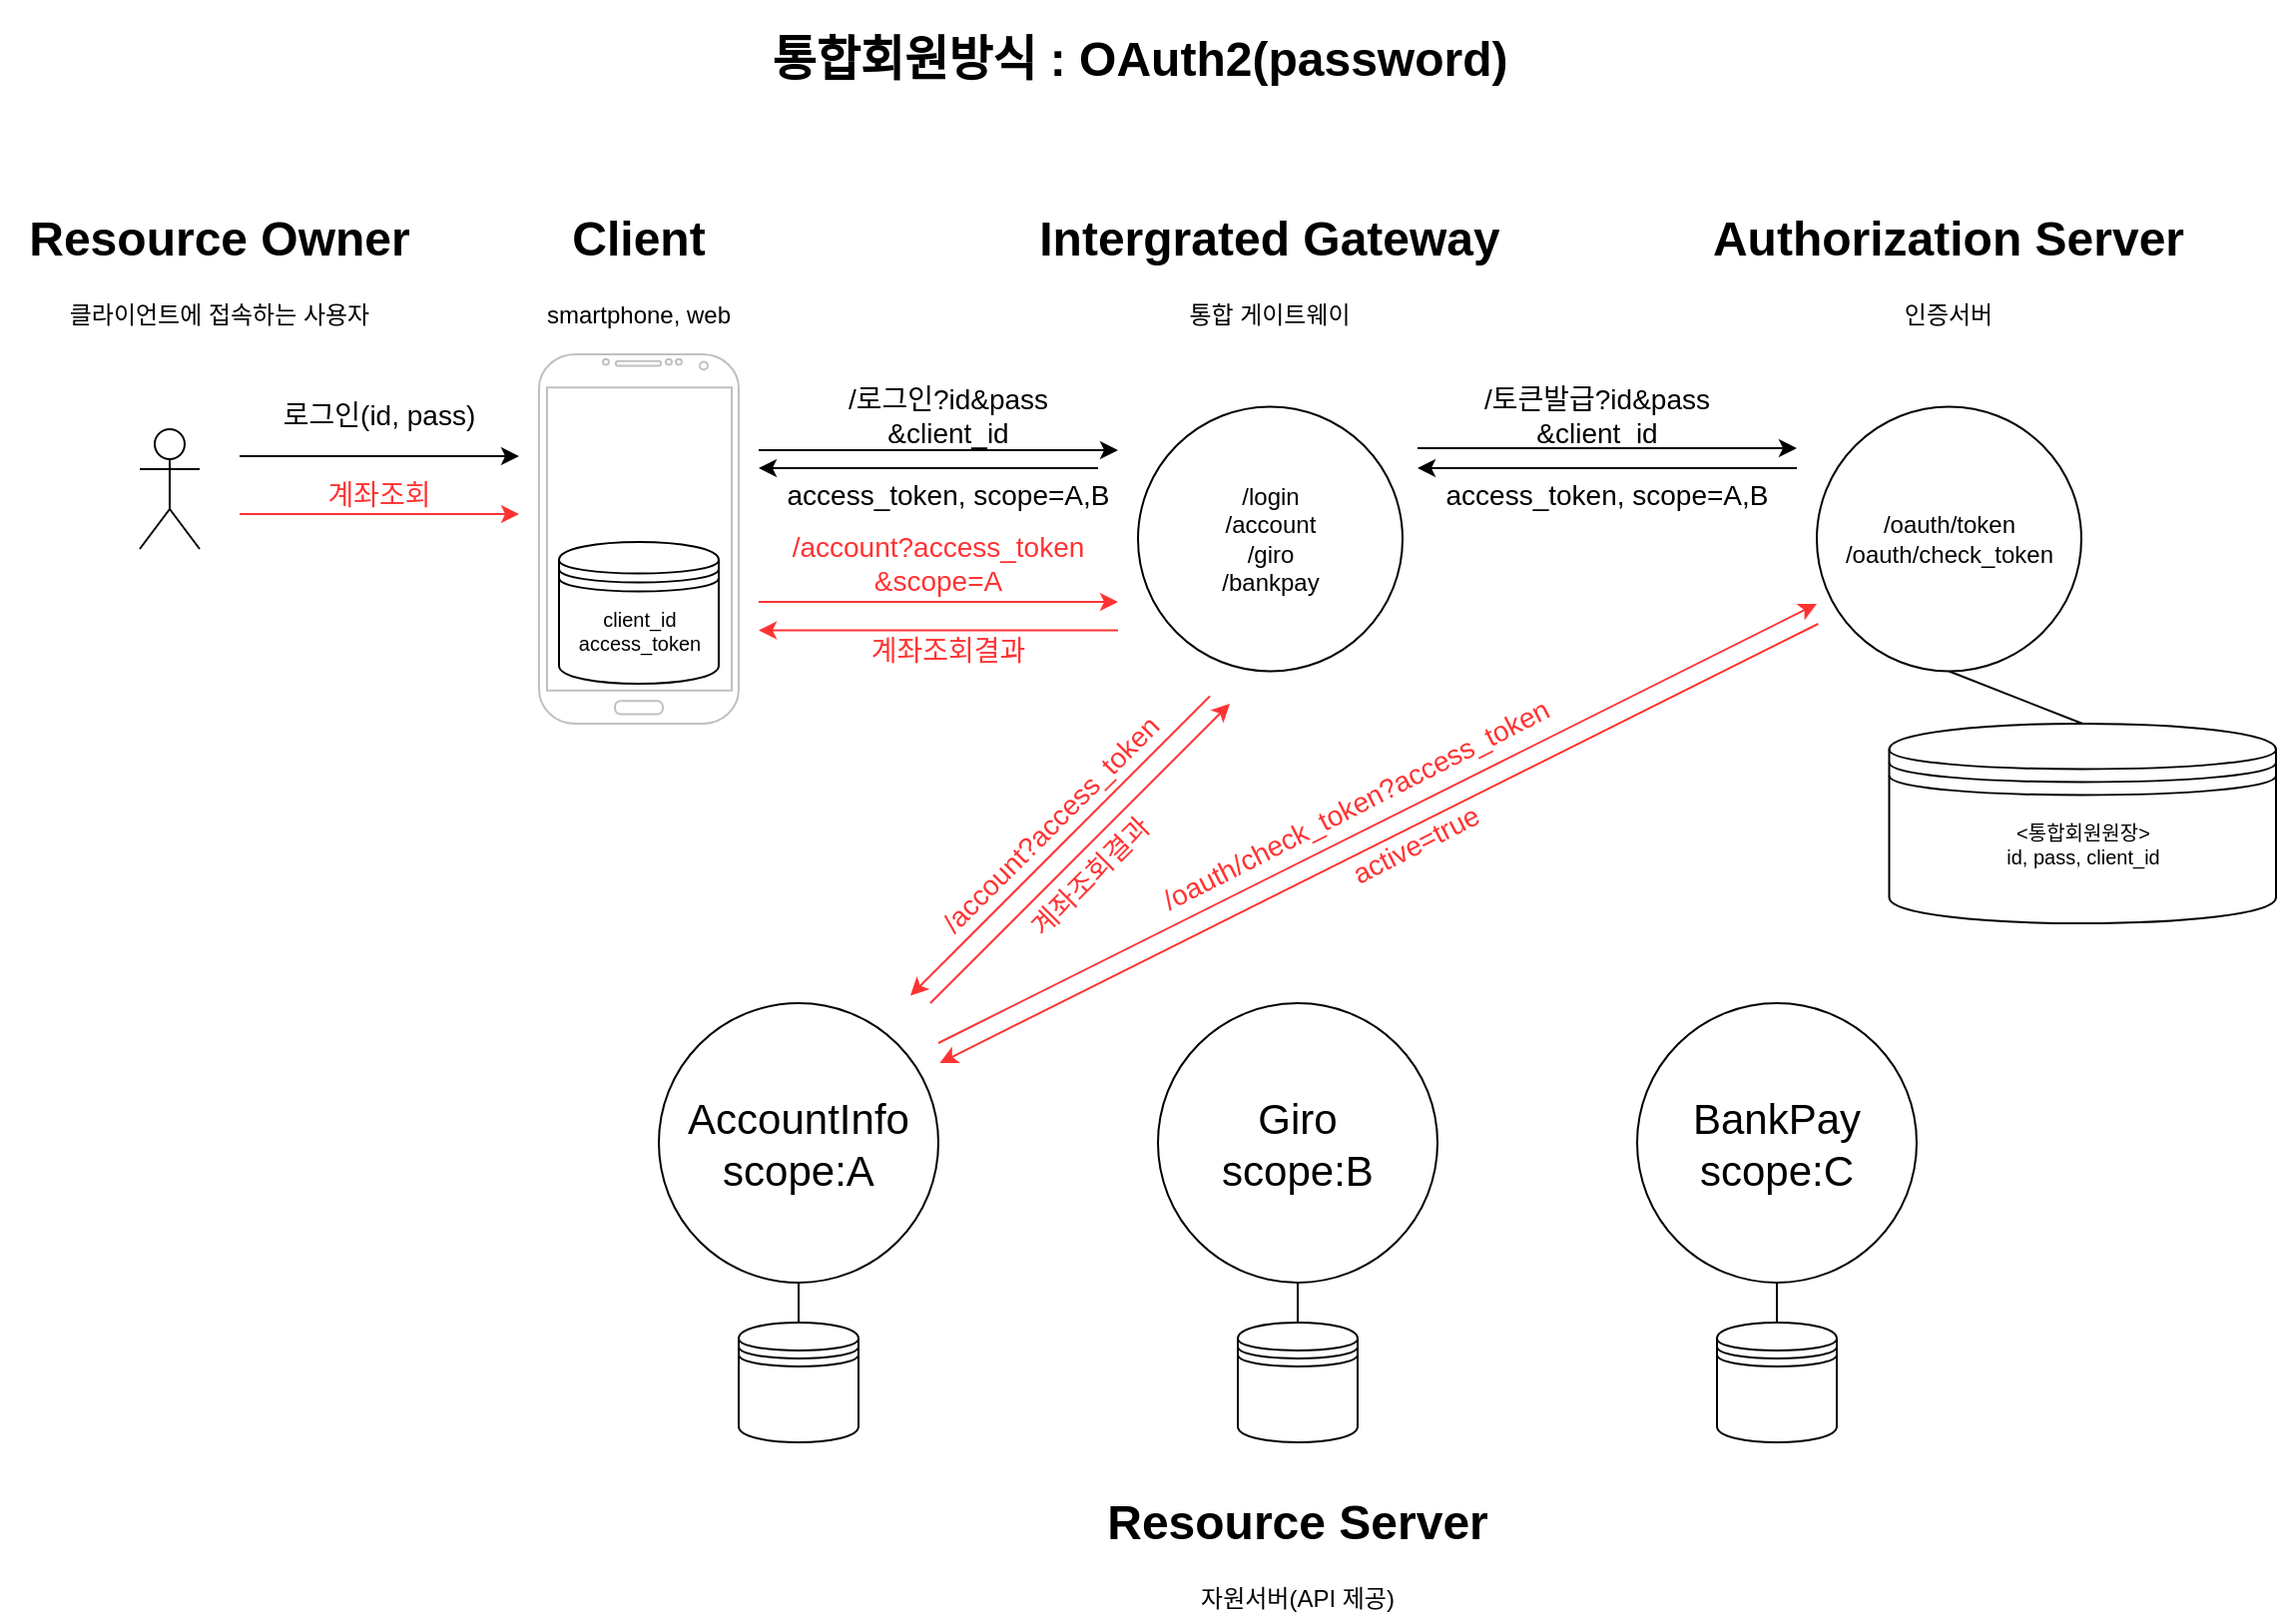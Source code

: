 <mxfile version="12.4.7" type="github" pages="2">
  <diagram id="Zr4NyZuWZwrN4-Bo8Tzz" name="Page-1">
    <mxGraphModel dx="1351" dy="793" grid="1" gridSize="10" guides="1" tooltips="1" connect="1" arrows="1" fold="1" page="1" pageScale="1" pageWidth="1169" pageHeight="827" math="0" shadow="0">
      <root>
        <mxCell id="0"/>
        <mxCell id="1" parent="0"/>
        <mxCell id="vTWQuHcO4zp-v9k4uT0p-1" value="" style="shape=umlActor;verticalLabelPosition=bottom;labelBackgroundColor=#ffffff;verticalAlign=top;html=1;outlineConnect=0;" parent="1" vertex="1">
          <mxGeometry x="84" y="215" width="30" height="60" as="geometry"/>
        </mxCell>
        <mxCell id="vTWQuHcO4zp-v9k4uT0p-2" value="/login&lt;br&gt;/account&lt;br&gt;/giro&lt;br&gt;/bankpay" style="ellipse;whiteSpace=wrap;html=1;aspect=fixed;" parent="1" vertex="1">
          <mxGeometry x="584" y="203.75" width="132.5" height="132.5" as="geometry"/>
        </mxCell>
        <mxCell id="vTWQuHcO4zp-v9k4uT0p-4" value="&lt;h1&gt;Resource Owner&lt;/h1&gt;&lt;p&gt;클라이언트에 접속하는 사용자&lt;/p&gt;" style="text;html=1;strokeColor=none;fillColor=none;spacing=5;spacingTop=-20;whiteSpace=wrap;overflow=hidden;rounded=0;align=center;" parent="1" vertex="1">
          <mxGeometry x="14" y="100" width="220" height="70" as="geometry"/>
        </mxCell>
        <mxCell id="vTWQuHcO4zp-v9k4uT0p-5" value="&lt;h1&gt;Intergrated Gateway&lt;/h1&gt;&lt;p&gt;통합 게이트웨이&lt;/p&gt;" style="text;html=1;strokeColor=none;fillColor=none;spacing=5;spacingTop=-20;whiteSpace=wrap;overflow=hidden;rounded=0;align=center;" parent="1" vertex="1">
          <mxGeometry x="515.25" y="100" width="270" height="70" as="geometry"/>
        </mxCell>
        <mxCell id="flYOupQVGdBc7dxFPT26-1" value="" style="endArrow=classic;html=1;" parent="1" edge="1">
          <mxGeometry width="50" height="50" relative="1" as="geometry">
            <mxPoint x="134" y="228.5" as="sourcePoint"/>
            <mxPoint x="274" y="228.5" as="targetPoint"/>
          </mxGeometry>
        </mxCell>
        <mxCell id="flYOupQVGdBc7dxFPT26-2" value="&lt;font style=&quot;font-size: 21px&quot;&gt;AccountInfo&lt;br&gt;scope:A&lt;br&gt;&lt;/font&gt;" style="ellipse;whiteSpace=wrap;html=1;" parent="1" vertex="1">
          <mxGeometry x="344" y="502.5" width="140" height="140" as="geometry"/>
        </mxCell>
        <mxCell id="flYOupQVGdBc7dxFPT26-3" value="" style="shape=datastore;whiteSpace=wrap;html=1;" parent="1" vertex="1">
          <mxGeometry x="384" y="662.5" width="60" height="60" as="geometry"/>
        </mxCell>
        <mxCell id="Tt6b6GPpEEZbe05YhQ2s-1" value="" style="endArrow=none;html=1;entryX=0.5;entryY=1;entryDx=0;entryDy=0;exitX=0.5;exitY=0;exitDx=0;exitDy=0;" parent="1" source="flYOupQVGdBc7dxFPT26-3" target="flYOupQVGdBc7dxFPT26-2" edge="1">
          <mxGeometry width="50" height="50" relative="1" as="geometry">
            <mxPoint x="24" y="792.5" as="sourcePoint"/>
            <mxPoint x="74" y="742.5" as="targetPoint"/>
          </mxGeometry>
        </mxCell>
        <mxCell id="Tt6b6GPpEEZbe05YhQ2s-2" value="&lt;font style=&quot;font-size: 21px&quot;&gt;Giro&lt;br&gt;scope:B&lt;br&gt;&lt;/font&gt;" style="ellipse;whiteSpace=wrap;html=1;" parent="1" vertex="1">
          <mxGeometry x="594" y="502.5" width="140" height="140" as="geometry"/>
        </mxCell>
        <mxCell id="Tt6b6GPpEEZbe05YhQ2s-3" value="" style="shape=datastore;whiteSpace=wrap;html=1;" parent="1" vertex="1">
          <mxGeometry x="634" y="662.5" width="60" height="60" as="geometry"/>
        </mxCell>
        <mxCell id="Tt6b6GPpEEZbe05YhQ2s-4" value="" style="endArrow=none;html=1;entryX=0.5;entryY=1;entryDx=0;entryDy=0;exitX=0.5;exitY=0;exitDx=0;exitDy=0;" parent="1" source="Tt6b6GPpEEZbe05YhQ2s-3" target="Tt6b6GPpEEZbe05YhQ2s-2" edge="1">
          <mxGeometry width="50" height="50" relative="1" as="geometry">
            <mxPoint x="274" y="792.5" as="sourcePoint"/>
            <mxPoint x="324" y="742.5" as="targetPoint"/>
          </mxGeometry>
        </mxCell>
        <mxCell id="Tt6b6GPpEEZbe05YhQ2s-5" value="&lt;font style=&quot;font-size: 21px&quot;&gt;BankPay&lt;br&gt;scope:C&lt;br&gt;&lt;/font&gt;" style="ellipse;whiteSpace=wrap;html=1;" parent="1" vertex="1">
          <mxGeometry x="834" y="502.5" width="140" height="140" as="geometry"/>
        </mxCell>
        <mxCell id="Tt6b6GPpEEZbe05YhQ2s-6" value="" style="shape=datastore;whiteSpace=wrap;html=1;" parent="1" vertex="1">
          <mxGeometry x="874" y="662.5" width="60" height="60" as="geometry"/>
        </mxCell>
        <mxCell id="Tt6b6GPpEEZbe05YhQ2s-7" value="" style="endArrow=none;html=1;entryX=0.5;entryY=1;entryDx=0;entryDy=0;exitX=0.5;exitY=0;exitDx=0;exitDy=0;" parent="1" source="Tt6b6GPpEEZbe05YhQ2s-6" target="Tt6b6GPpEEZbe05YhQ2s-5" edge="1">
          <mxGeometry width="50" height="50" relative="1" as="geometry">
            <mxPoint x="514" y="792.5" as="sourcePoint"/>
            <mxPoint x="564" y="742.5" as="targetPoint"/>
          </mxGeometry>
        </mxCell>
        <mxCell id="Tt6b6GPpEEZbe05YhQ2s-8" value="로그인(id, pass)" style="text;html=1;strokeColor=none;fillColor=none;align=center;verticalAlign=middle;whiteSpace=wrap;rounded=0;fontSize=14;" parent="1" vertex="1">
          <mxGeometry x="154" y="197.5" width="100" height="20" as="geometry"/>
        </mxCell>
        <mxCell id="Tt6b6GPpEEZbe05YhQ2s-9" value="&lt;h1&gt;Resource Server&lt;/h1&gt;&lt;p&gt;자원서버(API 제공)&lt;/p&gt;" style="text;html=1;strokeColor=none;fillColor=none;spacing=5;spacingTop=-20;whiteSpace=wrap;overflow=hidden;rounded=0;align=center;" parent="1" vertex="1">
          <mxGeometry x="529" y="742.5" width="270" height="70" as="geometry"/>
        </mxCell>
        <mxCell id="Tt6b6GPpEEZbe05YhQ2s-10" value="" style="verticalLabelPosition=bottom;verticalAlign=top;html=1;shadow=0;dashed=0;strokeWidth=1;shape=mxgraph.android.phone2;strokeColor=#c0c0c0;fontSize=14;" parent="1" vertex="1">
          <mxGeometry x="284" y="177.5" width="100" height="185" as="geometry"/>
        </mxCell>
        <mxCell id="Tt6b6GPpEEZbe05YhQ2s-11" value="&lt;h1&gt;Client&lt;/h1&gt;&lt;p&gt;smartphone, web&lt;/p&gt;" style="text;html=1;strokeColor=none;fillColor=none;spacing=5;spacingTop=-20;whiteSpace=wrap;overflow=hidden;rounded=0;align=center;" parent="1" vertex="1">
          <mxGeometry x="229" y="100" width="210" height="70" as="geometry"/>
        </mxCell>
        <mxCell id="Tt6b6GPpEEZbe05YhQ2s-14" value="" style="endArrow=classic;html=1;" parent="1" edge="1">
          <mxGeometry width="50" height="50" relative="1" as="geometry">
            <mxPoint x="394" y="225.5" as="sourcePoint"/>
            <mxPoint x="574" y="225.5" as="targetPoint"/>
          </mxGeometry>
        </mxCell>
        <mxCell id="Tt6b6GPpEEZbe05YhQ2s-15" value="/로그인?id&amp;amp;pass&lt;br&gt;&amp;amp;client_id" style="text;html=1;strokeColor=none;fillColor=none;align=center;verticalAlign=middle;whiteSpace=wrap;rounded=0;fontSize=14;" parent="1" vertex="1">
          <mxGeometry x="434" y="197.5" width="110" height="20" as="geometry"/>
        </mxCell>
        <mxCell id="Tt6b6GPpEEZbe05YhQ2s-18" value="&lt;h1&gt;Authorization Server&lt;/h1&gt;&lt;p&gt;인증서버&lt;/p&gt;" style="text;html=1;strokeColor=none;fillColor=none;spacing=5;spacingTop=-20;whiteSpace=wrap;overflow=hidden;rounded=0;align=center;" parent="1" vertex="1">
          <mxGeometry x="855.25" y="100" width="270" height="70" as="geometry"/>
        </mxCell>
        <mxCell id="Tt6b6GPpEEZbe05YhQ2s-20" value="/토큰발급?id&amp;amp;pass&lt;br&gt;&amp;amp;client_id" style="text;html=1;strokeColor=none;fillColor=none;align=center;verticalAlign=middle;whiteSpace=wrap;rounded=0;fontSize=14;" parent="1" vertex="1">
          <mxGeometry x="734" y="197.5" width="160" height="20" as="geometry"/>
        </mxCell>
        <mxCell id="Tt6b6GPpEEZbe05YhQ2s-21" value="" style="endArrow=classic;html=1;" parent="1" edge="1">
          <mxGeometry width="50" height="50" relative="1" as="geometry">
            <mxPoint x="724" y="224.5" as="sourcePoint"/>
            <mxPoint x="914" y="224.5" as="targetPoint"/>
          </mxGeometry>
        </mxCell>
        <mxCell id="Tt6b6GPpEEZbe05YhQ2s-23" value="" style="endArrow=none;html=1;startArrow=classic;startFill=1;endFill=0;" parent="1" edge="1">
          <mxGeometry width="50" height="50" relative="1" as="geometry">
            <mxPoint x="724" y="234.5" as="sourcePoint"/>
            <mxPoint x="914" y="234.5" as="targetPoint"/>
          </mxGeometry>
        </mxCell>
        <mxCell id="Tt6b6GPpEEZbe05YhQ2s-24" value="access_token, scope=A,B" style="text;html=1;strokeColor=none;fillColor=none;align=center;verticalAlign=middle;whiteSpace=wrap;rounded=0;fontSize=14;" parent="1" vertex="1">
          <mxGeometry x="734" y="237.5" width="170" height="20" as="geometry"/>
        </mxCell>
        <mxCell id="Tt6b6GPpEEZbe05YhQ2s-25" value="" style="endArrow=none;html=1;startArrow=classic;startFill=1;endFill=0;" parent="1" edge="1">
          <mxGeometry width="50" height="50" relative="1" as="geometry">
            <mxPoint x="394" y="234.5" as="sourcePoint"/>
            <mxPoint x="564" y="234.5" as="targetPoint"/>
          </mxGeometry>
        </mxCell>
        <mxCell id="Tt6b6GPpEEZbe05YhQ2s-26" value="access_token, scope=A,B" style="text;html=1;strokeColor=none;fillColor=none;align=center;verticalAlign=middle;whiteSpace=wrap;rounded=0;fontSize=14;" parent="1" vertex="1">
          <mxGeometry x="404" y="237.5" width="170" height="20" as="geometry"/>
        </mxCell>
        <mxCell id="Tt6b6GPpEEZbe05YhQ2s-28" value="/oauth/token&lt;br&gt;/oauth/check_token" style="ellipse;whiteSpace=wrap;html=1;aspect=fixed;" parent="1" vertex="1">
          <mxGeometry x="924" y="203.75" width="132.5" height="132.5" as="geometry"/>
        </mxCell>
        <mxCell id="Tt6b6GPpEEZbe05YhQ2s-29" value="" style="endArrow=classic;html=1;strokeColor=#FF3333;" parent="1" edge="1">
          <mxGeometry width="50" height="50" relative="1" as="geometry">
            <mxPoint x="134" y="257.5" as="sourcePoint"/>
            <mxPoint x="274" y="257.5" as="targetPoint"/>
          </mxGeometry>
        </mxCell>
        <mxCell id="Tt6b6GPpEEZbe05YhQ2s-30" value="계좌조회" style="text;html=1;strokeColor=none;fillColor=none;align=center;verticalAlign=middle;whiteSpace=wrap;rounded=0;fontSize=14;fontColor=#FF3333;" parent="1" vertex="1">
          <mxGeometry x="154" y="237.5" width="100" height="20" as="geometry"/>
        </mxCell>
        <mxCell id="Tt6b6GPpEEZbe05YhQ2s-31" value="" style="endArrow=classic;html=1;strokeColor=#FF3333;" parent="1" edge="1">
          <mxGeometry width="50" height="50" relative="1" as="geometry">
            <mxPoint x="394" y="301.5" as="sourcePoint"/>
            <mxPoint x="574" y="301.5" as="targetPoint"/>
          </mxGeometry>
        </mxCell>
        <mxCell id="Tt6b6GPpEEZbe05YhQ2s-32" value="/account?access_token&lt;br&gt;&amp;amp;scope=A" style="text;html=1;strokeColor=none;fillColor=none;align=center;verticalAlign=middle;whiteSpace=wrap;rounded=0;fontSize=14;fontColor=#FF3333;" parent="1" vertex="1">
          <mxGeometry x="404" y="271.5" width="160" height="20" as="geometry"/>
        </mxCell>
        <mxCell id="Tt6b6GPpEEZbe05YhQ2s-33" value="" style="endArrow=classic;html=1;strokeColor=#FF3333;" parent="1" edge="1">
          <mxGeometry width="50" height="50" relative="1" as="geometry">
            <mxPoint x="620" y="348.75" as="sourcePoint"/>
            <mxPoint x="470" y="498.75" as="targetPoint"/>
          </mxGeometry>
        </mxCell>
        <mxCell id="Tt6b6GPpEEZbe05YhQ2s-34" value="/account?access_token" style="text;html=1;strokeColor=none;fillColor=none;align=center;verticalAlign=middle;whiteSpace=wrap;rounded=0;fontSize=14;fontColor=#FF3333;rotation=-45;" parent="1" vertex="1">
          <mxGeometry x="460" y="402.5" width="160" height="20" as="geometry"/>
        </mxCell>
        <mxCell id="Tt6b6GPpEEZbe05YhQ2s-35" value="" style="endArrow=classic;html=1;strokeColor=#FF3333;" parent="1" edge="1">
          <mxGeometry width="50" height="50" relative="1" as="geometry">
            <mxPoint x="484" y="522.5" as="sourcePoint"/>
            <mxPoint x="924" y="302.5" as="targetPoint"/>
          </mxGeometry>
        </mxCell>
        <mxCell id="Tt6b6GPpEEZbe05YhQ2s-36" value="/oauth/check_token?access_token" style="text;html=1;strokeColor=none;fillColor=none;align=center;verticalAlign=middle;whiteSpace=wrap;rounded=0;fontSize=14;fontColor=#FF3333;rotation=333;" parent="1" vertex="1">
          <mxGeometry x="564" y="392.5" width="258.2" height="20" as="geometry"/>
        </mxCell>
        <mxCell id="Tt6b6GPpEEZbe05YhQ2s-37" value="" style="shape=datastore;whiteSpace=wrap;html=1;" parent="1" vertex="1">
          <mxGeometry x="960.25" y="362.5" width="193.75" height="100" as="geometry"/>
        </mxCell>
        <mxCell id="Tt6b6GPpEEZbe05YhQ2s-41" value="" style="endArrow=none;html=1;strokeColor=#000000;fontSize=14;fontColor=#FF3333;entryX=0.5;entryY=1;entryDx=0;entryDy=0;exitX=0.5;exitY=0;exitDx=0;exitDy=0;" parent="1" source="Tt6b6GPpEEZbe05YhQ2s-37" target="Tt6b6GPpEEZbe05YhQ2s-28" edge="1">
          <mxGeometry width="50" height="50" relative="1" as="geometry">
            <mxPoint x="1084" y="482.5" as="sourcePoint"/>
            <mxPoint x="1134" y="432.5" as="targetPoint"/>
          </mxGeometry>
        </mxCell>
        <mxCell id="Tt6b6GPpEEZbe05YhQ2s-44" value="" style="shape=datastore;whiteSpace=wrap;html=1;" parent="1" vertex="1">
          <mxGeometry x="294" y="271.5" width="80" height="71" as="geometry"/>
        </mxCell>
        <mxCell id="Tt6b6GPpEEZbe05YhQ2s-42" value="client_id&lt;br style=&quot;font-size: 10px&quot;&gt;access_token" style="text;html=1;align=center;verticalAlign=middle;resizable=0;points=[];autosize=1;fontSize=10;fontColor=#000000;" parent="1" vertex="1">
          <mxGeometry x="294" y="301.25" width="80" height="30" as="geometry"/>
        </mxCell>
        <mxCell id="Tt6b6GPpEEZbe05YhQ2s-46" value="" style="endArrow=none;html=1;strokeColor=#FF3333;startArrow=classic;startFill=1;endFill=0;" parent="1" edge="1">
          <mxGeometry width="50" height="50" relative="1" as="geometry">
            <mxPoint x="484.7" y="532.5" as="sourcePoint"/>
            <mxPoint x="924.7" y="312.5" as="targetPoint"/>
          </mxGeometry>
        </mxCell>
        <mxCell id="Tt6b6GPpEEZbe05YhQ2s-47" value="active=true" style="text;html=1;strokeColor=none;fillColor=none;align=center;verticalAlign=middle;whiteSpace=wrap;rounded=0;fontSize=14;fontColor=#FF3333;rotation=333;" parent="1" vertex="1">
          <mxGeometry x="594.0" y="412.5" width="258.2" height="20" as="geometry"/>
        </mxCell>
        <mxCell id="Tt6b6GPpEEZbe05YhQ2s-48" value="" style="endArrow=none;html=1;strokeColor=#FF3333;startArrow=classic;startFill=1;endFill=0;" parent="1" edge="1">
          <mxGeometry width="50" height="50" relative="1" as="geometry">
            <mxPoint x="630" y="352.5" as="sourcePoint"/>
            <mxPoint x="480" y="502.5" as="targetPoint"/>
          </mxGeometry>
        </mxCell>
        <mxCell id="Tt6b6GPpEEZbe05YhQ2s-49" value="계좌조회결과" style="text;html=1;strokeColor=none;fillColor=none;align=center;verticalAlign=middle;whiteSpace=wrap;rounded=0;fontSize=14;fontColor=#FF3333;rotation=-45;" parent="1" vertex="1">
          <mxGeometry x="480" y="428.75" width="160" height="20" as="geometry"/>
        </mxCell>
        <mxCell id="Tt6b6GPpEEZbe05YhQ2s-50" value="" style="endArrow=none;html=1;strokeColor=#FF3333;startArrow=classic;startFill=1;endFill=0;" parent="1" edge="1">
          <mxGeometry width="50" height="50" relative="1" as="geometry">
            <mxPoint x="394" y="315.75" as="sourcePoint"/>
            <mxPoint x="574" y="315.75" as="targetPoint"/>
          </mxGeometry>
        </mxCell>
        <mxCell id="Tt6b6GPpEEZbe05YhQ2s-51" value="계좌조회결과" style="text;html=1;strokeColor=none;fillColor=none;align=center;verticalAlign=middle;whiteSpace=wrap;rounded=0;fontSize=14;fontColor=#FF3333;rotation=0;" parent="1" vertex="1">
          <mxGeometry x="409" y="316.25" width="160" height="20" as="geometry"/>
        </mxCell>
        <mxCell id="Tt6b6GPpEEZbe05YhQ2s-54" value="&amp;lt;통합회원원장&amp;gt;&lt;br&gt;id, pass, client_id" style="text;html=1;align=center;verticalAlign=middle;resizable=0;points=[];autosize=1;fontSize=10;fontColor=#000000;" parent="1" vertex="1">
          <mxGeometry x="1012.13" y="407.5" width="90" height="30" as="geometry"/>
        </mxCell>
        <mxCell id="DragAdTj5uJDTaWAJQ41-1" value="&lt;h1&gt;통합회원방식 : OAuth2(password)&lt;/h1&gt;" style="text;html=1;strokeColor=none;fillColor=none;spacing=5;spacingTop=-20;whiteSpace=wrap;overflow=hidden;rounded=0;align=center;" vertex="1" parent="1">
          <mxGeometry x="50" y="10" width="1070" height="40" as="geometry"/>
        </mxCell>
      </root>
    </mxGraphModel>
  </diagram>
  <diagram id="6kIry_ZTuOQ8hVfWkPwG" name="Page-2">
    <mxGraphModel dx="1351" dy="793" grid="1" gridSize="10" guides="1" tooltips="1" connect="1" arrows="1" fold="1" page="1" pageScale="1" pageWidth="1169" pageHeight="827" math="0" shadow="0">
      <root>
        <mxCell id="FCXkg0xHEydb4JbvTCM6-0"/>
        <mxCell id="FCXkg0xHEydb4JbvTCM6-1" parent="FCXkg0xHEydb4JbvTCM6-0"/>
        <mxCell id="TMfHs88OykwTKwHR8r_x-0" value="" style="shape=umlActor;verticalLabelPosition=bottom;labelBackgroundColor=#ffffff;verticalAlign=top;html=1;outlineConnect=0;" vertex="1" parent="FCXkg0xHEydb4JbvTCM6-1">
          <mxGeometry x="84" y="215" width="30" height="60" as="geometry"/>
        </mxCell>
        <mxCell id="TMfHs88OykwTKwHR8r_x-1" value="/account&lt;br&gt;/giro&lt;br&gt;/bankpay" style="ellipse;whiteSpace=wrap;html=1;aspect=fixed;" vertex="1" parent="FCXkg0xHEydb4JbvTCM6-1">
          <mxGeometry x="584" y="203.75" width="132.5" height="132.5" as="geometry"/>
        </mxCell>
        <mxCell id="TMfHs88OykwTKwHR8r_x-2" value="&lt;h1&gt;Resource Owner&lt;/h1&gt;&lt;p&gt;클라이언트에 접속하는 사용자&lt;/p&gt;" style="text;html=1;strokeColor=none;fillColor=none;spacing=5;spacingTop=-20;whiteSpace=wrap;overflow=hidden;rounded=0;align=center;" vertex="1" parent="FCXkg0xHEydb4JbvTCM6-1">
          <mxGeometry x="14" y="100" width="220" height="70" as="geometry"/>
        </mxCell>
        <mxCell id="TMfHs88OykwTKwHR8r_x-3" value="&lt;h1&gt;Intergrated Gateway&lt;/h1&gt;&lt;p&gt;통합 게이트웨이&lt;/p&gt;" style="text;html=1;strokeColor=none;fillColor=none;spacing=5;spacingTop=-20;whiteSpace=wrap;overflow=hidden;rounded=0;align=center;" vertex="1" parent="FCXkg0xHEydb4JbvTCM6-1">
          <mxGeometry x="515.25" y="100" width="270" height="70" as="geometry"/>
        </mxCell>
        <mxCell id="TMfHs88OykwTKwHR8r_x-4" value="" style="endArrow=classic;html=1;" edge="1" parent="FCXkg0xHEydb4JbvTCM6-1">
          <mxGeometry width="50" height="50" relative="1" as="geometry">
            <mxPoint x="134" y="228.5" as="sourcePoint"/>
            <mxPoint x="274" y="228.5" as="targetPoint"/>
          </mxGeometry>
        </mxCell>
        <mxCell id="TMfHs88OykwTKwHR8r_x-5" value="&lt;font style=&quot;font-size: 21px&quot;&gt;AccountInfo&lt;br&gt;scope:A&lt;br&gt;&lt;/font&gt;" style="ellipse;whiteSpace=wrap;html=1;" vertex="1" parent="FCXkg0xHEydb4JbvTCM6-1">
          <mxGeometry x="344" y="502.5" width="140" height="140" as="geometry"/>
        </mxCell>
        <mxCell id="TMfHs88OykwTKwHR8r_x-6" value="" style="shape=datastore;whiteSpace=wrap;html=1;" vertex="1" parent="FCXkg0xHEydb4JbvTCM6-1">
          <mxGeometry x="384" y="662.5" width="60" height="60" as="geometry"/>
        </mxCell>
        <mxCell id="TMfHs88OykwTKwHR8r_x-7" value="" style="endArrow=none;html=1;entryX=0.5;entryY=1;entryDx=0;entryDy=0;exitX=0.5;exitY=0;exitDx=0;exitDy=0;" edge="1" parent="FCXkg0xHEydb4JbvTCM6-1" source="TMfHs88OykwTKwHR8r_x-6" target="TMfHs88OykwTKwHR8r_x-5">
          <mxGeometry width="50" height="50" relative="1" as="geometry">
            <mxPoint x="24" y="792.5" as="sourcePoint"/>
            <mxPoint x="74" y="742.5" as="targetPoint"/>
          </mxGeometry>
        </mxCell>
        <mxCell id="TMfHs88OykwTKwHR8r_x-8" value="&lt;font style=&quot;font-size: 21px&quot;&gt;Giro&lt;br&gt;scope:B&lt;br&gt;&lt;/font&gt;" style="ellipse;whiteSpace=wrap;html=1;" vertex="1" parent="FCXkg0xHEydb4JbvTCM6-1">
          <mxGeometry x="594" y="502.5" width="140" height="140" as="geometry"/>
        </mxCell>
        <mxCell id="TMfHs88OykwTKwHR8r_x-9" value="" style="shape=datastore;whiteSpace=wrap;html=1;" vertex="1" parent="FCXkg0xHEydb4JbvTCM6-1">
          <mxGeometry x="634" y="662.5" width="60" height="60" as="geometry"/>
        </mxCell>
        <mxCell id="TMfHs88OykwTKwHR8r_x-10" value="" style="endArrow=none;html=1;entryX=0.5;entryY=1;entryDx=0;entryDy=0;exitX=0.5;exitY=0;exitDx=0;exitDy=0;" edge="1" parent="FCXkg0xHEydb4JbvTCM6-1" source="TMfHs88OykwTKwHR8r_x-9" target="TMfHs88OykwTKwHR8r_x-8">
          <mxGeometry width="50" height="50" relative="1" as="geometry">
            <mxPoint x="274" y="792.5" as="sourcePoint"/>
            <mxPoint x="324" y="742.5" as="targetPoint"/>
          </mxGeometry>
        </mxCell>
        <mxCell id="TMfHs88OykwTKwHR8r_x-11" value="&lt;font style=&quot;font-size: 21px&quot;&gt;BankPay&lt;br&gt;scope:C&lt;br&gt;&lt;/font&gt;" style="ellipse;whiteSpace=wrap;html=1;" vertex="1" parent="FCXkg0xHEydb4JbvTCM6-1">
          <mxGeometry x="834" y="502.5" width="140" height="140" as="geometry"/>
        </mxCell>
        <mxCell id="TMfHs88OykwTKwHR8r_x-12" value="" style="shape=datastore;whiteSpace=wrap;html=1;" vertex="1" parent="FCXkg0xHEydb4JbvTCM6-1">
          <mxGeometry x="874" y="662.5" width="60" height="60" as="geometry"/>
        </mxCell>
        <mxCell id="TMfHs88OykwTKwHR8r_x-13" value="" style="endArrow=none;html=1;entryX=0.5;entryY=1;entryDx=0;entryDy=0;exitX=0.5;exitY=0;exitDx=0;exitDy=0;" edge="1" parent="FCXkg0xHEydb4JbvTCM6-1" source="TMfHs88OykwTKwHR8r_x-12" target="TMfHs88OykwTKwHR8r_x-11">
          <mxGeometry width="50" height="50" relative="1" as="geometry">
            <mxPoint x="514" y="792.5" as="sourcePoint"/>
            <mxPoint x="564" y="742.5" as="targetPoint"/>
          </mxGeometry>
        </mxCell>
        <mxCell id="TMfHs88OykwTKwHR8r_x-14" value="로그인(id, pass)" style="text;html=1;strokeColor=none;fillColor=none;align=center;verticalAlign=middle;whiteSpace=wrap;rounded=0;fontSize=14;" vertex="1" parent="FCXkg0xHEydb4JbvTCM6-1">
          <mxGeometry x="154" y="197.5" width="100" height="20" as="geometry"/>
        </mxCell>
        <mxCell id="TMfHs88OykwTKwHR8r_x-15" value="&lt;h1&gt;Resource Server&lt;/h1&gt;&lt;p&gt;자원서버(API 제공)&lt;/p&gt;" style="text;html=1;strokeColor=none;fillColor=none;spacing=5;spacingTop=-20;whiteSpace=wrap;overflow=hidden;rounded=0;align=center;" vertex="1" parent="FCXkg0xHEydb4JbvTCM6-1">
          <mxGeometry x="529" y="742.5" width="270" height="70" as="geometry"/>
        </mxCell>
        <mxCell id="TMfHs88OykwTKwHR8r_x-16" value="" style="verticalLabelPosition=bottom;verticalAlign=top;html=1;shadow=0;dashed=0;strokeWidth=1;shape=mxgraph.android.phone2;strokeColor=#c0c0c0;fontSize=14;" vertex="1" parent="FCXkg0xHEydb4JbvTCM6-1">
          <mxGeometry x="284" y="177.5" width="100" height="185" as="geometry"/>
        </mxCell>
        <mxCell id="TMfHs88OykwTKwHR8r_x-17" value="&lt;h1&gt;Client&lt;/h1&gt;&lt;p&gt;smartphone, web&lt;/p&gt;" style="text;html=1;strokeColor=none;fillColor=none;spacing=5;spacingTop=-20;whiteSpace=wrap;overflow=hidden;rounded=0;align=center;" vertex="1" parent="FCXkg0xHEydb4JbvTCM6-1">
          <mxGeometry x="229" y="100" width="210" height="70" as="geometry"/>
        </mxCell>
        <mxCell id="TMfHs88OykwTKwHR8r_x-18" value="" style="endArrow=classic;html=1;" edge="1" parent="FCXkg0xHEydb4JbvTCM6-1">
          <mxGeometry width="50" height="50" relative="1" as="geometry">
            <mxPoint x="394" y="225.5" as="sourcePoint"/>
            <mxPoint x="574" y="225.5" as="targetPoint"/>
          </mxGeometry>
        </mxCell>
        <mxCell id="TMfHs88OykwTKwHR8r_x-19" value="/로그인?id&amp;amp;pass&lt;br&gt;&amp;amp;client_id&amp;amp;client_secret" style="text;html=1;strokeColor=none;fillColor=none;align=center;verticalAlign=middle;whiteSpace=wrap;rounded=0;fontSize=14;" vertex="1" parent="FCXkg0xHEydb4JbvTCM6-1">
          <mxGeometry x="434" y="197.5" width="110" height="20" as="geometry"/>
        </mxCell>
        <mxCell id="TMfHs88OykwTKwHR8r_x-21" value="/토큰발급?&lt;br&gt;client_id&amp;amp;client_secret" style="text;html=1;strokeColor=none;fillColor=none;align=center;verticalAlign=middle;whiteSpace=wrap;rounded=0;fontSize=14;" vertex="1" parent="FCXkg0xHEydb4JbvTCM6-1">
          <mxGeometry x="734" y="197.5" width="160" height="20" as="geometry"/>
        </mxCell>
        <mxCell id="TMfHs88OykwTKwHR8r_x-22" value="" style="endArrow=classic;html=1;" edge="1" parent="FCXkg0xHEydb4JbvTCM6-1">
          <mxGeometry width="50" height="50" relative="1" as="geometry">
            <mxPoint x="724" y="224.5" as="sourcePoint"/>
            <mxPoint x="914" y="224.5" as="targetPoint"/>
          </mxGeometry>
        </mxCell>
        <mxCell id="TMfHs88OykwTKwHR8r_x-23" value="" style="endArrow=none;html=1;startArrow=classic;startFill=1;endFill=0;" edge="1" parent="FCXkg0xHEydb4JbvTCM6-1">
          <mxGeometry width="50" height="50" relative="1" as="geometry">
            <mxPoint x="724" y="234.5" as="sourcePoint"/>
            <mxPoint x="914" y="234.5" as="targetPoint"/>
          </mxGeometry>
        </mxCell>
        <mxCell id="TMfHs88OykwTKwHR8r_x-24" value="access_token, scope=A,B" style="text;html=1;strokeColor=none;fillColor=none;align=center;verticalAlign=middle;whiteSpace=wrap;rounded=0;fontSize=14;" vertex="1" parent="FCXkg0xHEydb4JbvTCM6-1">
          <mxGeometry x="734" y="237.5" width="170" height="20" as="geometry"/>
        </mxCell>
        <mxCell id="TMfHs88OykwTKwHR8r_x-25" value="" style="endArrow=none;html=1;startArrow=classic;startFill=1;endFill=0;" edge="1" parent="FCXkg0xHEydb4JbvTCM6-1">
          <mxGeometry width="50" height="50" relative="1" as="geometry">
            <mxPoint x="394" y="234.5" as="sourcePoint"/>
            <mxPoint x="564" y="234.5" as="targetPoint"/>
          </mxGeometry>
        </mxCell>
        <mxCell id="TMfHs88OykwTKwHR8r_x-26" value="access_token, scope=A,B" style="text;html=1;strokeColor=none;fillColor=none;align=center;verticalAlign=middle;whiteSpace=wrap;rounded=0;fontSize=14;" vertex="1" parent="FCXkg0xHEydb4JbvTCM6-1">
          <mxGeometry x="404" y="237.5" width="170" height="20" as="geometry"/>
        </mxCell>
        <mxCell id="TMfHs88OykwTKwHR8r_x-27" value="auth&lt;br&gt;module" style="ellipse;whiteSpace=wrap;html=1;aspect=fixed;" vertex="1" parent="FCXkg0xHEydb4JbvTCM6-1">
          <mxGeometry x="920" y="207.75" width="75" height="75" as="geometry"/>
        </mxCell>
        <mxCell id="TMfHs88OykwTKwHR8r_x-28" value="" style="endArrow=classic;html=1;strokeColor=#FF3333;" edge="1" parent="FCXkg0xHEydb4JbvTCM6-1">
          <mxGeometry width="50" height="50" relative="1" as="geometry">
            <mxPoint x="134" y="257.5" as="sourcePoint"/>
            <mxPoint x="274" y="257.5" as="targetPoint"/>
          </mxGeometry>
        </mxCell>
        <mxCell id="TMfHs88OykwTKwHR8r_x-29" value="계좌조회" style="text;html=1;strokeColor=none;fillColor=none;align=center;verticalAlign=middle;whiteSpace=wrap;rounded=0;fontSize=14;fontColor=#FF3333;" vertex="1" parent="FCXkg0xHEydb4JbvTCM6-1">
          <mxGeometry x="154" y="237.5" width="100" height="20" as="geometry"/>
        </mxCell>
        <mxCell id="TMfHs88OykwTKwHR8r_x-30" value="" style="endArrow=classic;html=1;strokeColor=#FF3333;" edge="1" parent="FCXkg0xHEydb4JbvTCM6-1">
          <mxGeometry width="50" height="50" relative="1" as="geometry">
            <mxPoint x="394" y="301.5" as="sourcePoint"/>
            <mxPoint x="574" y="301.5" as="targetPoint"/>
          </mxGeometry>
        </mxCell>
        <mxCell id="TMfHs88OykwTKwHR8r_x-31" value="/account?access_token&lt;br&gt;&amp;amp;scope=A" style="text;html=1;strokeColor=none;fillColor=none;align=center;verticalAlign=middle;whiteSpace=wrap;rounded=0;fontSize=14;fontColor=#FF3333;" vertex="1" parent="FCXkg0xHEydb4JbvTCM6-1">
          <mxGeometry x="404" y="271.5" width="160" height="20" as="geometry"/>
        </mxCell>
        <mxCell id="TMfHs88OykwTKwHR8r_x-36" value="" style="shape=datastore;whiteSpace=wrap;html=1;" vertex="1" parent="FCXkg0xHEydb4JbvTCM6-1">
          <mxGeometry x="927.62" y="297.75" width="59.75" height="57.5" as="geometry"/>
        </mxCell>
        <mxCell id="TMfHs88OykwTKwHR8r_x-37" value="" style="endArrow=none;html=1;strokeColor=#000000;fontSize=14;fontColor=#FF3333;entryX=0.5;entryY=1;entryDx=0;entryDy=0;exitX=0.5;exitY=0;exitDx=0;exitDy=0;" edge="1" parent="FCXkg0xHEydb4JbvTCM6-1" source="TMfHs88OykwTKwHR8r_x-36" target="TMfHs88OykwTKwHR8r_x-27">
          <mxGeometry width="50" height="50" relative="1" as="geometry">
            <mxPoint x="1302.5" y="415.25" as="sourcePoint"/>
            <mxPoint x="1352.5" y="365.25" as="targetPoint"/>
          </mxGeometry>
        </mxCell>
        <mxCell id="TMfHs88OykwTKwHR8r_x-38" value="" style="shape=datastore;whiteSpace=wrap;html=1;" vertex="1" parent="FCXkg0xHEydb4JbvTCM6-1">
          <mxGeometry x="294" y="271.5" width="80" height="71" as="geometry"/>
        </mxCell>
        <mxCell id="TMfHs88OykwTKwHR8r_x-39" value="client_id&lt;br style=&quot;font-size: 10px;&quot;&gt;client_secret&lt;br style=&quot;font-size: 10px;&quot;&gt;access_token" style="text;html=1;align=center;verticalAlign=middle;resizable=0;points=[];autosize=1;fontSize=10;fontColor=#000000;" vertex="1" parent="FCXkg0xHEydb4JbvTCM6-1">
          <mxGeometry x="294" y="296.25" width="80" height="40" as="geometry"/>
        </mxCell>
        <mxCell id="TMfHs88OykwTKwHR8r_x-44" value="" style="endArrow=none;html=1;strokeColor=#FF3333;startArrow=classic;startFill=1;endFill=0;" edge="1" parent="FCXkg0xHEydb4JbvTCM6-1">
          <mxGeometry width="50" height="50" relative="1" as="geometry">
            <mxPoint x="394" y="315.75" as="sourcePoint"/>
            <mxPoint x="574" y="315.75" as="targetPoint"/>
          </mxGeometry>
        </mxCell>
        <mxCell id="TMfHs88OykwTKwHR8r_x-45" value="계좌조회결과" style="text;html=1;strokeColor=none;fillColor=none;align=center;verticalAlign=middle;whiteSpace=wrap;rounded=0;fontSize=14;fontColor=#FF3333;rotation=0;" vertex="1" parent="FCXkg0xHEydb4JbvTCM6-1">
          <mxGeometry x="409" y="316.25" width="160" height="20" as="geometry"/>
        </mxCell>
        <mxCell id="TMfHs88OykwTKwHR8r_x-46" value="&amp;lt;client 인증&amp;gt;&lt;br&gt;client_id, &lt;br&gt;client_secret" style="text;html=1;align=center;verticalAlign=middle;resizable=0;points=[];autosize=1;fontSize=10;fontColor=#000000;" vertex="1" parent="FCXkg0xHEydb4JbvTCM6-1">
          <mxGeometry x="922.5" y="314.63" width="70" height="40" as="geometry"/>
        </mxCell>
        <mxCell id="TMfHs88OykwTKwHR8r_x-47" value="&lt;h1&gt;개별회원방식 : OAuth2(client credential)&lt;/h1&gt;" style="text;html=1;strokeColor=none;fillColor=none;spacing=5;spacingTop=-20;whiteSpace=wrap;overflow=hidden;rounded=0;align=center;" vertex="1" parent="FCXkg0xHEydb4JbvTCM6-1">
          <mxGeometry x="50" y="10" width="1070" height="40" as="geometry"/>
        </mxCell>
        <mxCell id="MqV3amuKyG9lmNmEs_q5-0" value="" style="endArrow=classic;html=1;strokeColor=#FF3333;" edge="1" parent="FCXkg0xHEydb4JbvTCM6-1">
          <mxGeometry width="50" height="50" relative="1" as="geometry">
            <mxPoint x="620" y="348.75" as="sourcePoint"/>
            <mxPoint x="470" y="498.75" as="targetPoint"/>
          </mxGeometry>
        </mxCell>
        <mxCell id="MqV3amuKyG9lmNmEs_q5-2" value="" style="endArrow=none;html=1;strokeColor=#FF3333;startArrow=classic;startFill=1;endFill=0;" edge="1" parent="FCXkg0xHEydb4JbvTCM6-1">
          <mxGeometry width="50" height="50" relative="1" as="geometry">
            <mxPoint x="630" y="352.5" as="sourcePoint"/>
            <mxPoint x="480" y="502.5" as="targetPoint"/>
          </mxGeometry>
        </mxCell>
        <mxCell id="MqV3amuKyG9lmNmEs_q5-3" value="계좌조회결과" style="text;html=1;strokeColor=none;fillColor=none;align=center;verticalAlign=middle;whiteSpace=wrap;rounded=0;fontSize=14;fontColor=#FF3333;rotation=-45;" vertex="1" parent="FCXkg0xHEydb4JbvTCM6-1">
          <mxGeometry x="480" y="428.75" width="160" height="20" as="geometry"/>
        </mxCell>
        <mxCell id="T5w1FK1NTApYSyqv9Aes-0" value="/account?access_token" style="text;html=1;strokeColor=none;fillColor=none;align=center;verticalAlign=middle;whiteSpace=wrap;rounded=0;fontSize=14;fontColor=#FF3333;rotation=-45;" vertex="1" parent="FCXkg0xHEydb4JbvTCM6-1">
          <mxGeometry x="460" y="402.5" width="160" height="20" as="geometry"/>
        </mxCell>
        <mxCell id="T5w1FK1NTApYSyqv9Aes-3" value="" style="endArrow=classic;html=1;strokeColor=#000000;fontColor=#000000;" edge="1" parent="FCXkg0xHEydb4JbvTCM6-1">
          <mxGeometry width="50" height="50" relative="1" as="geometry">
            <mxPoint x="564" y="325.63" as="sourcePoint"/>
            <mxPoint x="414" y="475.63" as="targetPoint"/>
          </mxGeometry>
        </mxCell>
        <mxCell id="T5w1FK1NTApYSyqv9Aes-4" value="" style="endArrow=none;html=1;strokeColor=#000000;startArrow=classic;startFill=1;endFill=0;fontColor=#000000;" edge="1" parent="FCXkg0xHEydb4JbvTCM6-1">
          <mxGeometry width="50" height="50" relative="1" as="geometry">
            <mxPoint x="574" y="329.38" as="sourcePoint"/>
            <mxPoint x="424" y="479.38" as="targetPoint"/>
          </mxGeometry>
        </mxCell>
        <mxCell id="T5w1FK1NTApYSyqv9Aes-5" value="로그인인증" style="text;html=1;strokeColor=none;fillColor=none;align=center;verticalAlign=middle;whiteSpace=wrap;rounded=0;fontSize=14;fontColor=#000000;rotation=-45;" vertex="1" parent="FCXkg0xHEydb4JbvTCM6-1">
          <mxGeometry x="424" y="405.63" width="160" height="20" as="geometry"/>
        </mxCell>
        <mxCell id="T5w1FK1NTApYSyqv9Aes-6" value="/로그인?id&amp;amp;pass" style="text;html=1;strokeColor=none;fillColor=none;align=center;verticalAlign=middle;whiteSpace=wrap;rounded=0;fontSize=14;fontColor=#000000;rotation=-45;" vertex="1" parent="FCXkg0xHEydb4JbvTCM6-1">
          <mxGeometry x="404" y="379.38" width="160" height="20" as="geometry"/>
        </mxCell>
      </root>
    </mxGraphModel>
  </diagram>
</mxfile>
